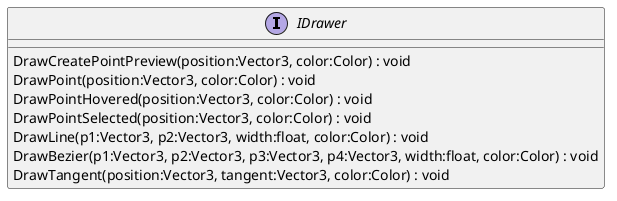 @startuml
interface IDrawer {
    DrawCreatePointPreview(position:Vector3, color:Color) : void
    DrawPoint(position:Vector3, color:Color) : void
    DrawPointHovered(position:Vector3, color:Color) : void
    DrawPointSelected(position:Vector3, color:Color) : void
    DrawLine(p1:Vector3, p2:Vector3, width:float, color:Color) : void
    DrawBezier(p1:Vector3, p2:Vector3, p3:Vector3, p4:Vector3, width:float, color:Color) : void
    DrawTangent(position:Vector3, tangent:Vector3, color:Color) : void
}
@enduml
